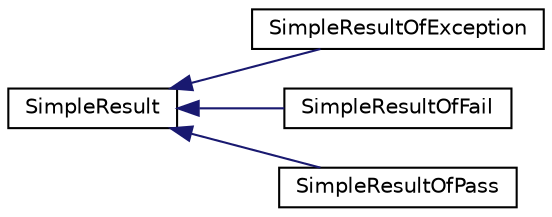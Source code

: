 digraph "Graphical Class Hierarchy"
{
  edge [fontname="Helvetica",fontsize="10",labelfontname="Helvetica",labelfontsize="10"];
  node [fontname="Helvetica",fontsize="10",shape=record];
  rankdir="LR";
  Node1 [label="SimpleResult",height=0.2,width=0.4,color="black", fillcolor="white", style="filled",URL="$class_simple_result.html"];
  Node1 -> Node2 [dir="back",color="midnightblue",fontsize="10",style="solid",fontname="Helvetica"];
  Node2 [label="SimpleResultOfException",height=0.2,width=0.4,color="black", fillcolor="white", style="filled",URL="$class_simple_result_of_exception.html"];
  Node1 -> Node3 [dir="back",color="midnightblue",fontsize="10",style="solid",fontname="Helvetica"];
  Node3 [label="SimpleResultOfFail",height=0.2,width=0.4,color="black", fillcolor="white", style="filled",URL="$class_simple_result_of_fail.html"];
  Node1 -> Node4 [dir="back",color="midnightblue",fontsize="10",style="solid",fontname="Helvetica"];
  Node4 [label="SimpleResultOfPass",height=0.2,width=0.4,color="black", fillcolor="white", style="filled",URL="$class_simple_result_of_pass.html"];
}
